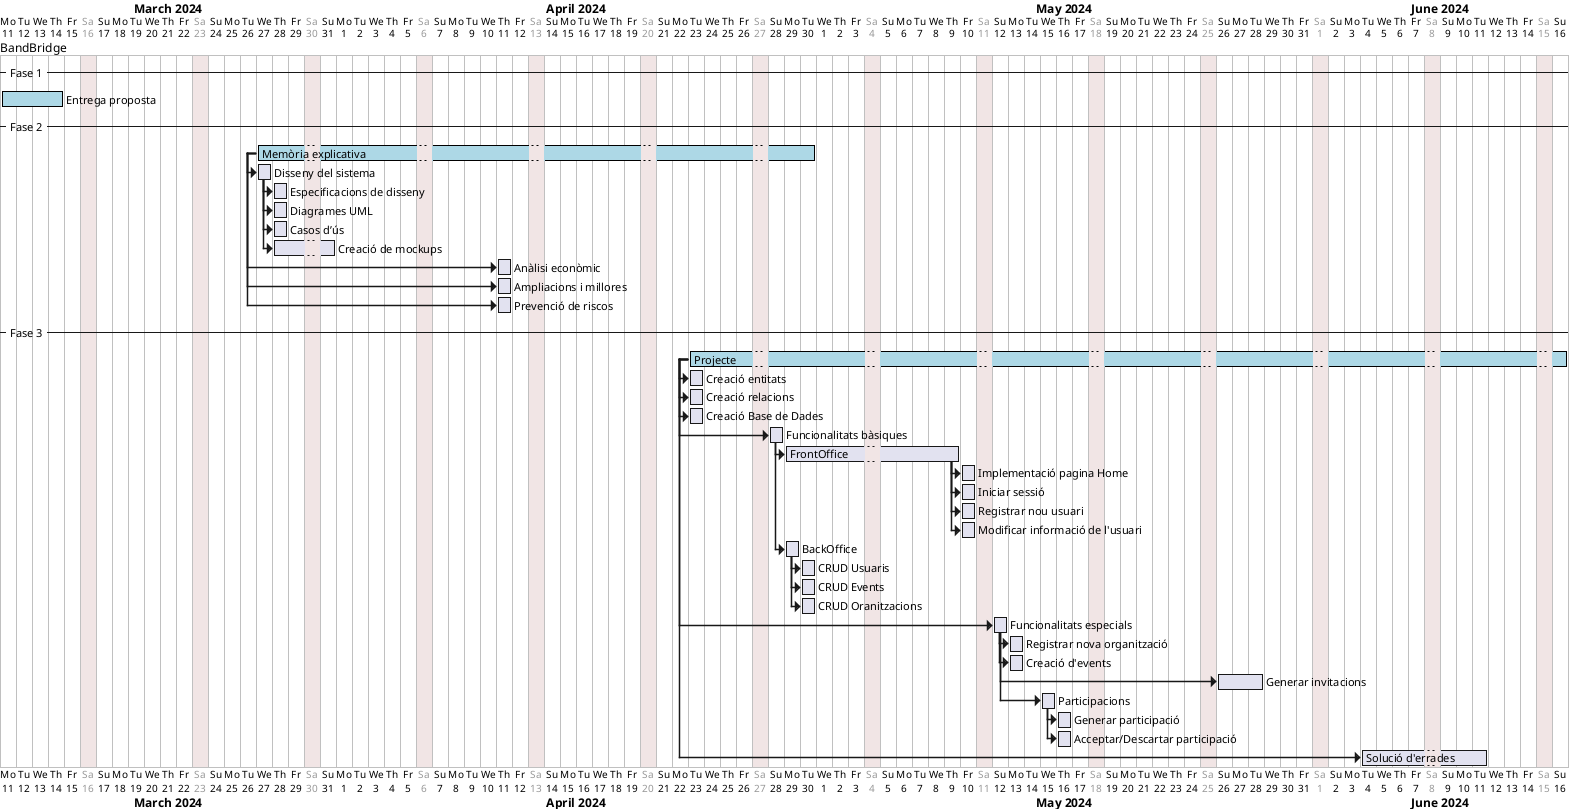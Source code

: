 @startgantt
Project starts the 11 of March 2024

saturday are closed

-- Fase 1 --

[Entrega proposta] requires 4 day
[Entrega proposta] starts 2024-03-11
[Entrega proposta] is colored in LightBlue/Black

-- Fase 2 --

[Memòria explicativa] requires 30 day
[Memòria explicativa] starts 2024-03-27
[Memòria explicativa] is colored in LightBlue/Black

[Disseny del sistema] requires 1 day
[Disseny del sistema] starts 2024-03-27
[Disseny del sistema] starts at [Memòria explicativa]'s start

[Especificacions de disseny] requires 1 day
[Especificacions de disseny] starts 2024-03-27
[Especificacions de disseny] starts at [Disseny del sistema]'s end

[Diagrames UML] requires 1 day
[Diagrames UML] starts 2024-03-27
[Diagrames UML] starts at [Disseny del sistema]'s end

[Casos d’ús] requires 1 day
[Casos d’ús] starts 2024-03-27
[Casos d’ús] starts at [Disseny del sistema]'s end

[Creació de mockups] requires 3 day
[Creació de mockups] starts 2024-03-27
[Creació de mockups] starts at [Disseny del sistema]'s end

[Anàlisi econòmic] requires 1 day
[Anàlisi econòmic] starts 2024-04-11
[Anàlisi econòmic] starts at [Memòria explicativa]'s start

[Ampliacions i millores] requires 1 day
[Ampliacions i millores] starts 2024-04-11
[Ampliacions i millores] starts at [Memòria explicativa]'s start

[Prevenció de riscos] requires 1 day
[Prevenció de riscos] starts 2024-04-11
[Prevenció de riscos] starts at [Memòria explicativa]'s start

-- Fase 3 --

[Projecte] requires 47 days
[Projecte] starts 2024-04-23
[Projecte] is colored in LightBlue/Black

[Creació entitats] requires 1 day
[Creació entitats] starts 2024-04-23
[Creació entitats] starts at [Projecte]'s start

[Creació relacions] requires 1 day
[Creació relacions] starts 2024-04-23
[Creació relacions] starts at [Projecte]'s start

[Creació Base de Dades] requires 1 day
[Creació Base de Dades] starts 2024-04-23
[Creació Base de Dades] starts at [Projecte]'s start




[Funcionalitats bàsiques] requires 1 day
[Funcionalitats bàsiques] starts 2024-04-27
[Funcionalitats bàsiques] starts at [Projecte]'s start

'Tasques relacionades amb el FrontOffice'
[FrontOffice] requires 10 day
[FrontOffice] starts at [Funcionalitats bàsiques]'s end

[Implementació pagina Home] requires 1 day
[FrontOffice]->[Implementació pagina Home]

[Iniciar sessió] requires 1 day
[Iniciar sessió] starts at [FrontOffice]'s end

[Registrar nou usuari] requires 1 day
[Registrar nou usuari] starts 2024-05-2
[Registrar nou usuari] starts at [FrontOffice]'s end

[Modificar informació de l'usuari] requires 1 day
[Modificar informació de l'usuari] starts 2024-05-2
[Modificar informació de l'usuari] starts at [FrontOffice]'s end


'Tasques relacionades amb el BackOffice'
[BackOffice] requires 1 day
[BackOffice] starts 2024-04-27
[BackOffice] starts at [Funcionalitats bàsiques]'s end

[CRUD Usuaris] requires 1 day
[CRUD Usuaris] starts at [BackOffice]'s end

[CRUD Events] requires 1 day
[CRUD Events] starts at [BackOffice]'s end

[CRUD Oranitzacions] requires 1 day
[CRUD Oranitzacions] starts at [BackOffice]'s end


'Funcionalitats especials del projecte'
[Funcionalitats especials] requires 1 day
[Funcionalitats especials] starts 2024-05-12
[Funcionalitats especials] starts at [Projecte]'s start

[Registrar nova organització] requires 1 day
[Registrar nova organització] starts at [Funcionalitats especials]'s end

[Creació d'events] requires 1 day
[Creació d'events] starts at [Funcionalitats especials]'s end

[Generar invitacions] requires 3 day
[Generar invitacions] starts 2024-05-25
[Generar invitacions] starts at [Funcionalitats especials]'s end


[Participacions] requires 1 day
[Participacions] starts 2024-05-15
[Participacions] starts at [Funcionalitats especials]'s end

[Generar participació] requires 1 day
[Generar participació] starts at [Participacions]'s end

[Acceptar/Descartar participació] requires 1 day
[Acceptar/Descartar participació] starts at [Participacions]'s end



[Solució d'errades] requires 7 day
[Solució d'errades] starts 2024-06-4
[Solució d'errades] starts at [Projecte]'s start

2024-03-11 to 2024-06-16 are named [BandBridge]
@endgantt
